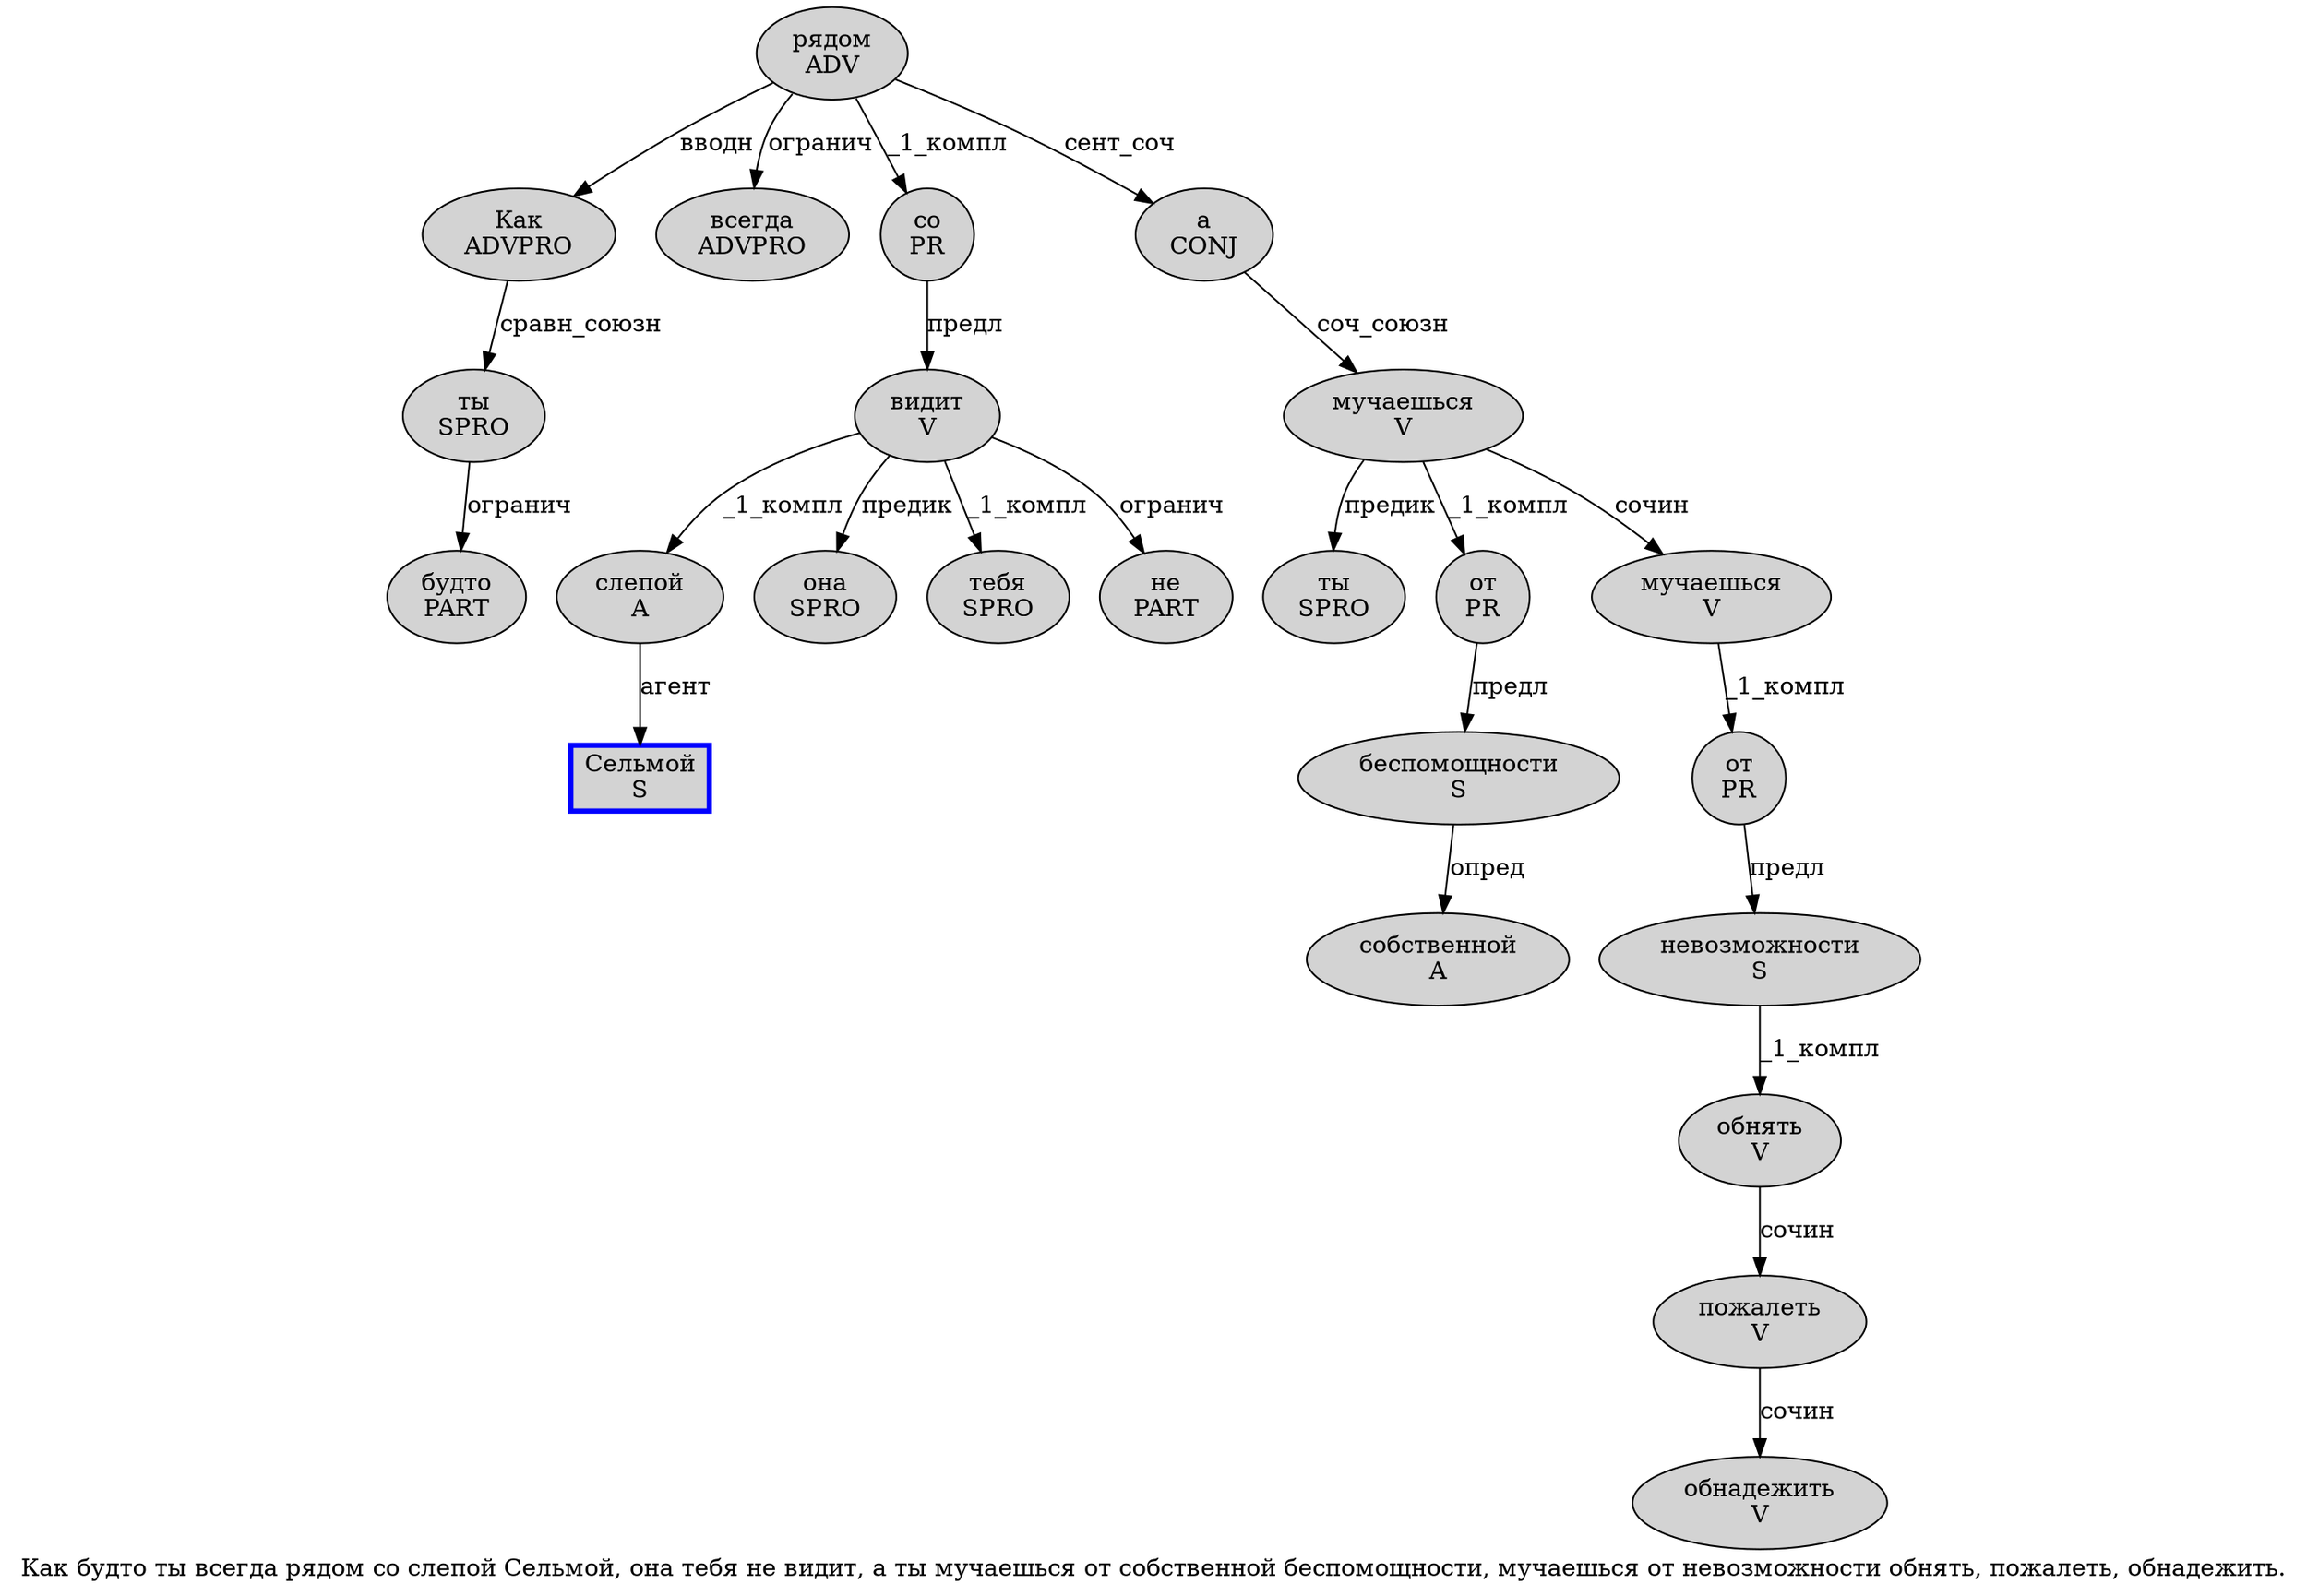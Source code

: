 digraph SENTENCE_1800 {
	graph [label="Как будто ты всегда рядом со слепой Сельмой, она тебя не видит, а ты мучаешься от собственной беспомощности, мучаешься от невозможности обнять, пожалеть, обнадежить."]
	node [style=filled]
		0 [label="Как
ADVPRO" color="" fillcolor=lightgray penwidth=1 shape=ellipse]
		1 [label="будто
PART" color="" fillcolor=lightgray penwidth=1 shape=ellipse]
		2 [label="ты
SPRO" color="" fillcolor=lightgray penwidth=1 shape=ellipse]
		3 [label="всегда
ADVPRO" color="" fillcolor=lightgray penwidth=1 shape=ellipse]
		4 [label="рядом
ADV" color="" fillcolor=lightgray penwidth=1 shape=ellipse]
		5 [label="со
PR" color="" fillcolor=lightgray penwidth=1 shape=ellipse]
		6 [label="слепой
A" color="" fillcolor=lightgray penwidth=1 shape=ellipse]
		7 [label="Сельмой
S" color=blue fillcolor=lightgray penwidth=3 shape=box]
		9 [label="она
SPRO" color="" fillcolor=lightgray penwidth=1 shape=ellipse]
		10 [label="тебя
SPRO" color="" fillcolor=lightgray penwidth=1 shape=ellipse]
		11 [label="не
PART" color="" fillcolor=lightgray penwidth=1 shape=ellipse]
		12 [label="видит
V" color="" fillcolor=lightgray penwidth=1 shape=ellipse]
		14 [label="а
CONJ" color="" fillcolor=lightgray penwidth=1 shape=ellipse]
		15 [label="ты
SPRO" color="" fillcolor=lightgray penwidth=1 shape=ellipse]
		16 [label="мучаешься
V" color="" fillcolor=lightgray penwidth=1 shape=ellipse]
		17 [label="от
PR" color="" fillcolor=lightgray penwidth=1 shape=ellipse]
		18 [label="собственной
A" color="" fillcolor=lightgray penwidth=1 shape=ellipse]
		19 [label="беспомощности
S" color="" fillcolor=lightgray penwidth=1 shape=ellipse]
		21 [label="мучаешься
V" color="" fillcolor=lightgray penwidth=1 shape=ellipse]
		22 [label="от
PR" color="" fillcolor=lightgray penwidth=1 shape=ellipse]
		23 [label="невозможности
S" color="" fillcolor=lightgray penwidth=1 shape=ellipse]
		24 [label="обнять
V" color="" fillcolor=lightgray penwidth=1 shape=ellipse]
		26 [label="пожалеть
V" color="" fillcolor=lightgray penwidth=1 shape=ellipse]
		28 [label="обнадежить
V" color="" fillcolor=lightgray penwidth=1 shape=ellipse]
			12 -> 6 [label="_1_компл"]
			12 -> 9 [label="предик"]
			12 -> 10 [label="_1_компл"]
			12 -> 11 [label="огранич"]
			16 -> 15 [label="предик"]
			16 -> 17 [label="_1_компл"]
			16 -> 21 [label="сочин"]
			2 -> 1 [label="огранич"]
			26 -> 28 [label="сочин"]
			22 -> 23 [label="предл"]
			14 -> 16 [label="соч_союзн"]
			4 -> 0 [label="вводн"]
			4 -> 3 [label="огранич"]
			4 -> 5 [label="_1_компл"]
			4 -> 14 [label="сент_соч"]
			6 -> 7 [label="агент"]
			19 -> 18 [label="опред"]
			0 -> 2 [label="сравн_союзн"]
			21 -> 22 [label="_1_компл"]
			24 -> 26 [label="сочин"]
			23 -> 24 [label="_1_компл"]
			5 -> 12 [label="предл"]
			17 -> 19 [label="предл"]
}